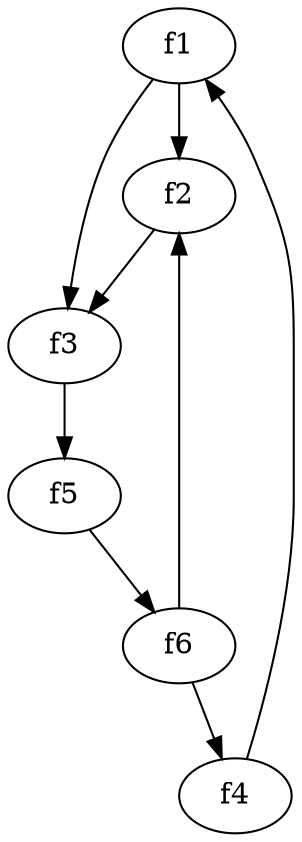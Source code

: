 strict digraph  {
f1;
f2;
f3;
f4;
f5;
f6;
f1 -> f3  [weight=2];
f1 -> f2  [weight=2];
f2 -> f3  [weight=2];
f3 -> f5  [weight=2];
f4 -> f1  [weight=2];
f5 -> f6  [weight=2];
f6 -> f4  [weight=2];
f6 -> f2  [weight=2];
}
